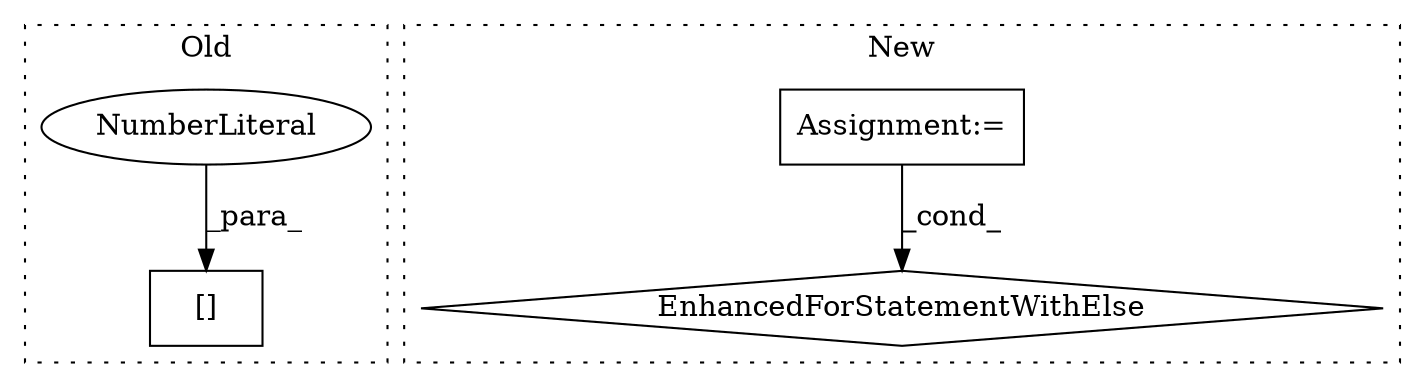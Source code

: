 digraph G {
subgraph cluster0 {
1 [label="[]" a="2" s="2461,2490" l="28,1" shape="box"];
3 [label="NumberLiteral" a="34" s="2489" l="1" shape="ellipse"];
label = "Old";
style="dotted";
}
subgraph cluster1 {
2 [label="EnhancedForStatementWithElse" a="115" s="2391,2496" l="65,462" shape="diamond"];
4 [label="Assignment:=" a="7" s="2391,2496" l="65,462" shape="box"];
label = "New";
style="dotted";
}
3 -> 1 [label="_para_"];
4 -> 2 [label="_cond_"];
}